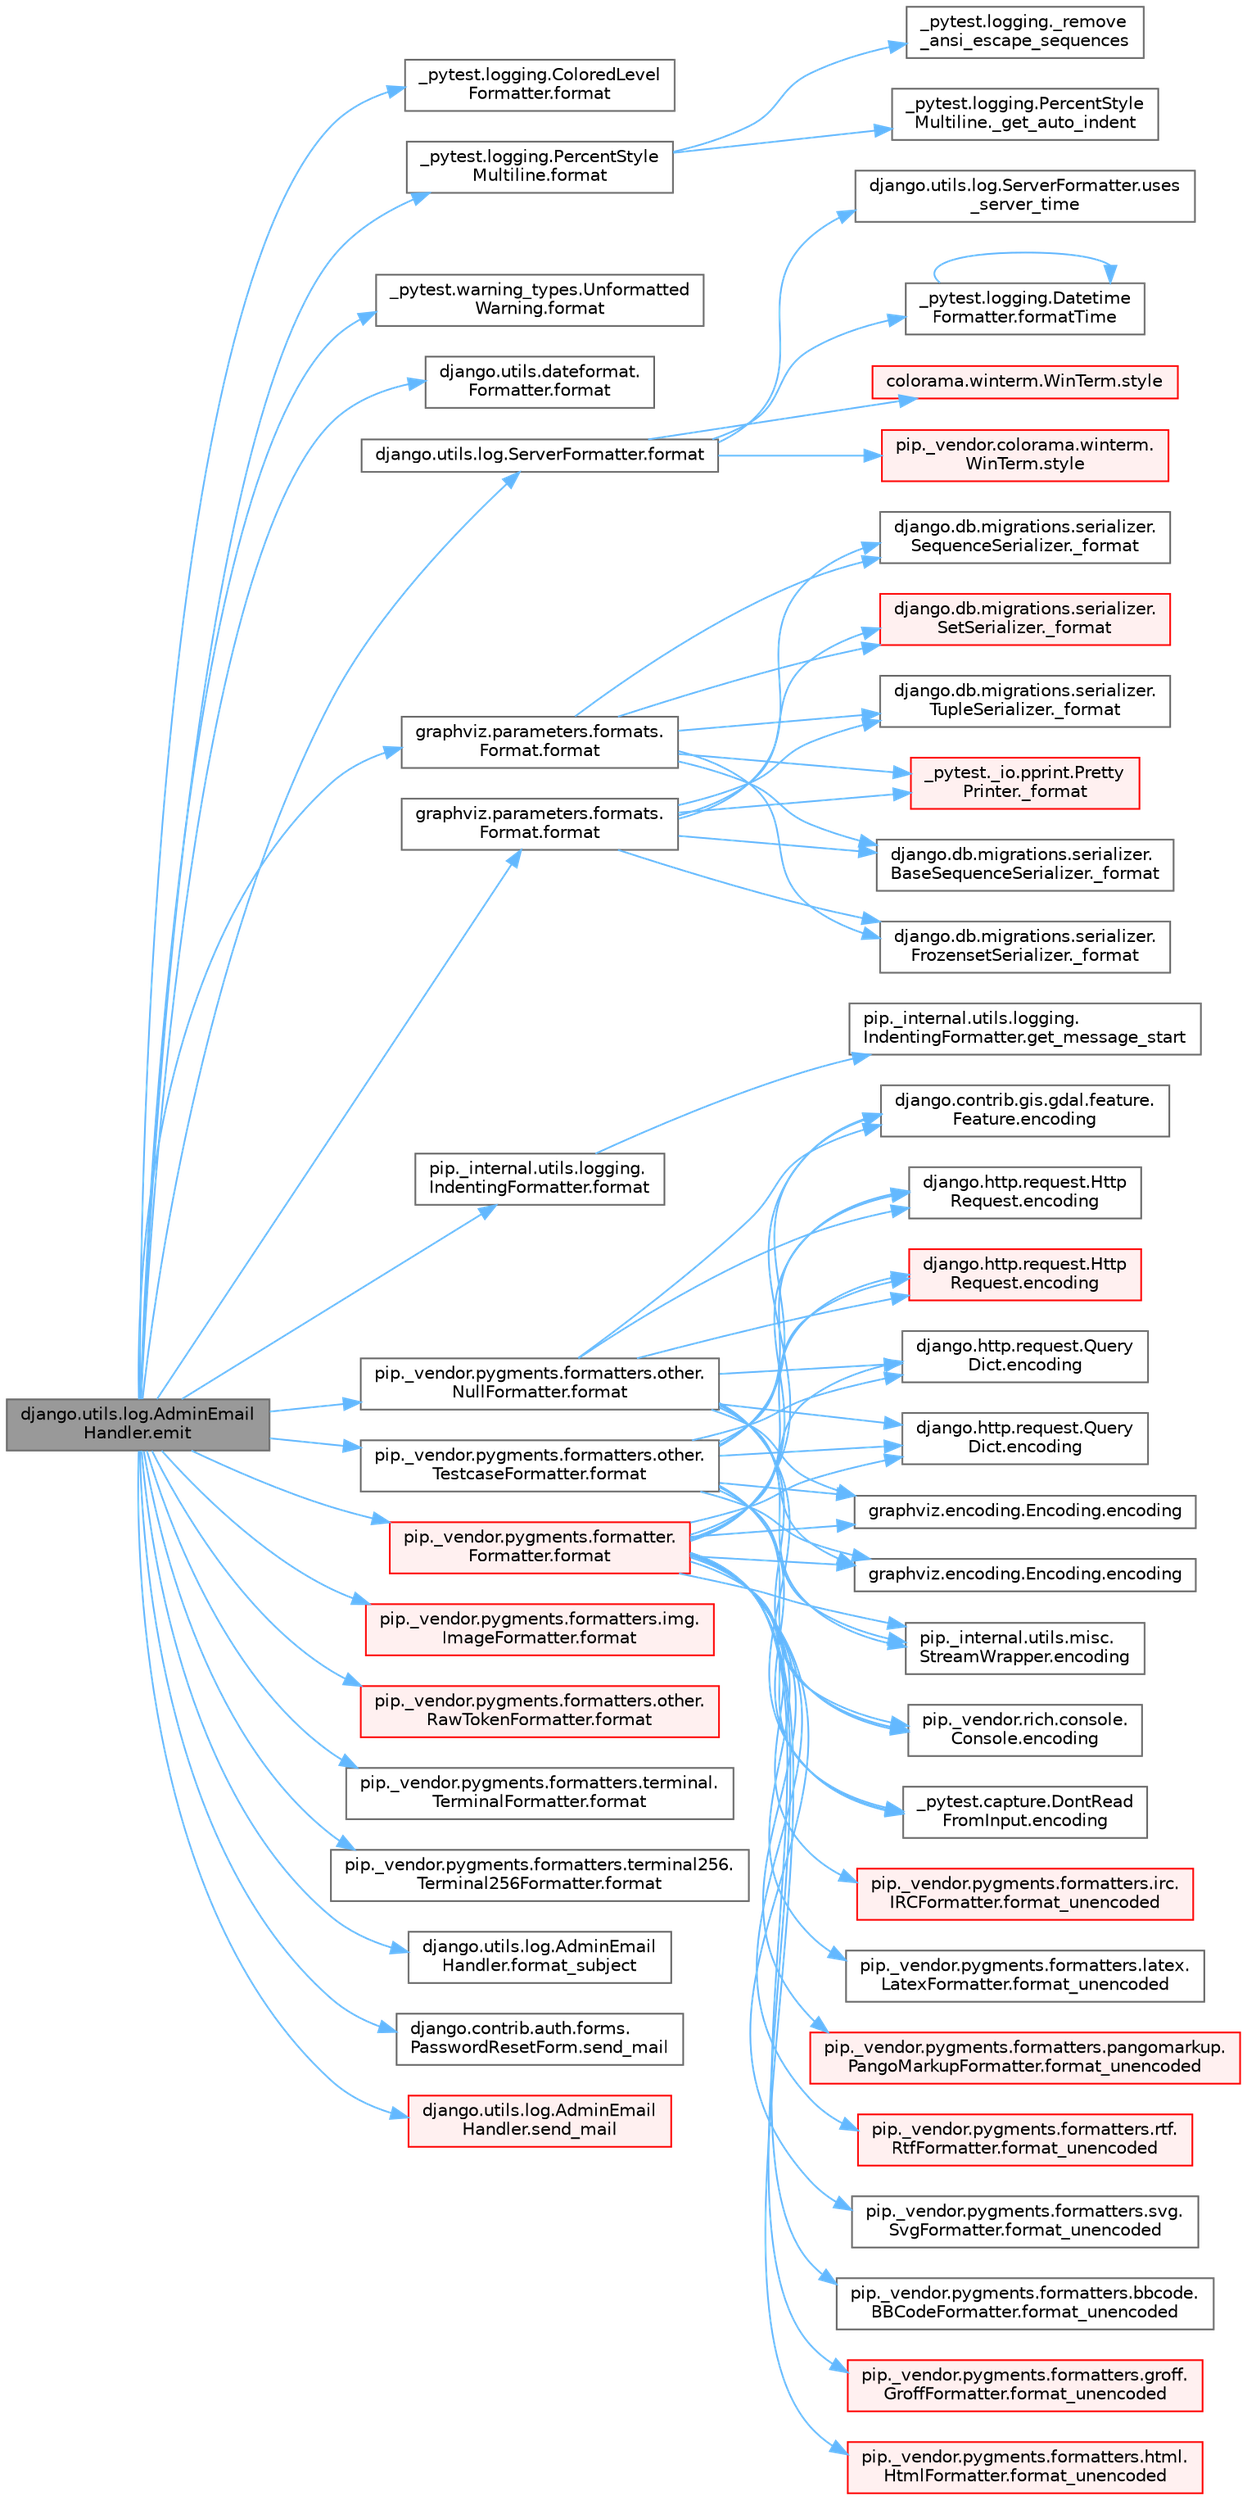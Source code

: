 digraph "django.utils.log.AdminEmailHandler.emit"
{
 // LATEX_PDF_SIZE
  bgcolor="transparent";
  edge [fontname=Helvetica,fontsize=10,labelfontname=Helvetica,labelfontsize=10];
  node [fontname=Helvetica,fontsize=10,shape=box,height=0.2,width=0.4];
  rankdir="LR";
  Node1 [id="Node000001",label="django.utils.log.AdminEmail\lHandler.emit",height=0.2,width=0.4,color="gray40", fillcolor="grey60", style="filled", fontcolor="black",tooltip=" "];
  Node1 -> Node2 [id="edge1_Node000001_Node000002",color="steelblue1",style="solid",tooltip=" "];
  Node2 [id="Node000002",label="_pytest.logging.ColoredLevel\lFormatter.format",height=0.2,width=0.4,color="grey40", fillcolor="white", style="filled",URL="$class__pytest_1_1logging_1_1_colored_level_formatter.html#a3154efa53ed22195e45e0ff6baa854ee",tooltip=" "];
  Node1 -> Node3 [id="edge2_Node000001_Node000003",color="steelblue1",style="solid",tooltip=" "];
  Node3 [id="Node000003",label="_pytest.logging.PercentStyle\lMultiline.format",height=0.2,width=0.4,color="grey40", fillcolor="white", style="filled",URL="$class__pytest_1_1logging_1_1_percent_style_multiline.html#abb14f6a8681d6c6d1d77ac62d0dec148",tooltip=" "];
  Node3 -> Node4 [id="edge3_Node000003_Node000004",color="steelblue1",style="solid",tooltip=" "];
  Node4 [id="Node000004",label="_pytest.logging.PercentStyle\lMultiline._get_auto_indent",height=0.2,width=0.4,color="grey40", fillcolor="white", style="filled",URL="$class__pytest_1_1logging_1_1_percent_style_multiline.html#a437c59852a584fdbc86afd4881ba652c",tooltip=" "];
  Node3 -> Node5 [id="edge4_Node000003_Node000005",color="steelblue1",style="solid",tooltip=" "];
  Node5 [id="Node000005",label="_pytest.logging._remove\l_ansi_escape_sequences",height=0.2,width=0.4,color="grey40", fillcolor="white", style="filled",URL="$namespace__pytest_1_1logging.html#a1d62e543c7b5c0623fc03bac50195964",tooltip=" "];
  Node1 -> Node6 [id="edge5_Node000001_Node000006",color="steelblue1",style="solid",tooltip=" "];
  Node6 [id="Node000006",label="_pytest.warning_types.Unformatted\lWarning.format",height=0.2,width=0.4,color="grey40", fillcolor="white", style="filled",URL="$class__pytest_1_1warning__types_1_1_unformatted_warning.html#a458dc97de342e3ba4dbc8059a6f230a4",tooltip=" "];
  Node1 -> Node7 [id="edge6_Node000001_Node000007",color="steelblue1",style="solid",tooltip=" "];
  Node7 [id="Node000007",label="django.utils.dateformat.\lFormatter.format",height=0.2,width=0.4,color="grey40", fillcolor="white", style="filled",URL="$classdjango_1_1utils_1_1dateformat_1_1_formatter.html#a3dce29baf6a69f68ce83ce1122904e5a",tooltip=" "];
  Node1 -> Node8 [id="edge7_Node000001_Node000008",color="steelblue1",style="solid",tooltip=" "];
  Node8 [id="Node000008",label="django.utils.log.ServerFormatter.format",height=0.2,width=0.4,color="grey40", fillcolor="white", style="filled",URL="$classdjango_1_1utils_1_1log_1_1_server_formatter.html#a0d8ef7ec5e5f76b1da8d16759ccdc5a3",tooltip=" "];
  Node8 -> Node9 [id="edge8_Node000008_Node000009",color="steelblue1",style="solid",tooltip=" "];
  Node9 [id="Node000009",label="_pytest.logging.Datetime\lFormatter.formatTime",height=0.2,width=0.4,color="grey40", fillcolor="white", style="filled",URL="$class__pytest_1_1logging_1_1_datetime_formatter.html#ad1340677e5c8e80b6e826d0e0c2097c5",tooltip=" "];
  Node9 -> Node9 [id="edge9_Node000009_Node000009",color="steelblue1",style="solid",tooltip=" "];
  Node8 -> Node10 [id="edge10_Node000008_Node000010",color="steelblue1",style="solid",tooltip=" "];
  Node10 [id="Node000010",label="colorama.winterm.WinTerm.style",height=0.2,width=0.4,color="red", fillcolor="#FFF0F0", style="filled",URL="$classcolorama_1_1winterm_1_1_win_term.html#a506343ed97737721f4046d5e741a8b2c",tooltip=" "];
  Node8 -> Node15 [id="edge11_Node000008_Node000015",color="steelblue1",style="solid",tooltip=" "];
  Node15 [id="Node000015",label="pip._vendor.colorama.winterm.\lWinTerm.style",height=0.2,width=0.4,color="red", fillcolor="#FFF0F0", style="filled",URL="$classpip_1_1__vendor_1_1colorama_1_1winterm_1_1_win_term.html#a942dc25f8c2ec982d2ff799ec02ec593",tooltip=" "];
  Node8 -> Node16 [id="edge12_Node000008_Node000016",color="steelblue1",style="solid",tooltip=" "];
  Node16 [id="Node000016",label="django.utils.log.ServerFormatter.uses\l_server_time",height=0.2,width=0.4,color="grey40", fillcolor="white", style="filled",URL="$classdjango_1_1utils_1_1log_1_1_server_formatter.html#a6e2d294b3922a43ffa055307e71defe4",tooltip=" "];
  Node1 -> Node17 [id="edge13_Node000001_Node000017",color="steelblue1",style="solid",tooltip=" "];
  Node17 [id="Node000017",label="graphviz.parameters.formats.\lFormat.format",height=0.2,width=0.4,color="grey40", fillcolor="white", style="filled",URL="$classgraphviz_1_1parameters_1_1formats_1_1_format.html#ab14cf581c3f1dfbcb2cd5aca85cdfe6d",tooltip=" "];
  Node17 -> Node18 [id="edge14_Node000017_Node000018",color="steelblue1",style="solid",tooltip=" "];
  Node18 [id="Node000018",label="_pytest._io.pprint.Pretty\lPrinter._format",height=0.2,width=0.4,color="red", fillcolor="#FFF0F0", style="filled",URL="$class__pytest_1_1__io_1_1pprint_1_1_pretty_printer.html#a355f3e8e9d415a6e10dc2b4bca5ce2cf",tooltip=" "];
  Node17 -> Node21 [id="edge15_Node000017_Node000021",color="steelblue1",style="solid",tooltip=" "];
  Node21 [id="Node000021",label="django.db.migrations.serializer.\lBaseSequenceSerializer._format",height=0.2,width=0.4,color="grey40", fillcolor="white", style="filled",URL="$classdjango_1_1db_1_1migrations_1_1serializer_1_1_base_sequence_serializer.html#abb9b3b91fdaeadae121f734931d29c54",tooltip=" "];
  Node17 -> Node22 [id="edge16_Node000017_Node000022",color="steelblue1",style="solid",tooltip=" "];
  Node22 [id="Node000022",label="django.db.migrations.serializer.\lFrozensetSerializer._format",height=0.2,width=0.4,color="grey40", fillcolor="white", style="filled",URL="$classdjango_1_1db_1_1migrations_1_1serializer_1_1_frozenset_serializer.html#ad4277517a475df5fe6ad5664b8ee8b6d",tooltip=" "];
  Node17 -> Node23 [id="edge17_Node000017_Node000023",color="steelblue1",style="solid",tooltip=" "];
  Node23 [id="Node000023",label="django.db.migrations.serializer.\lSequenceSerializer._format",height=0.2,width=0.4,color="grey40", fillcolor="white", style="filled",URL="$classdjango_1_1db_1_1migrations_1_1serializer_1_1_sequence_serializer.html#a5c74914573e3d7b5c2618f095f8d6bfb",tooltip=" "];
  Node17 -> Node24 [id="edge18_Node000017_Node000024",color="steelblue1",style="solid",tooltip=" "];
  Node24 [id="Node000024",label="django.db.migrations.serializer.\lSetSerializer._format",height=0.2,width=0.4,color="red", fillcolor="#FFF0F0", style="filled",URL="$classdjango_1_1db_1_1migrations_1_1serializer_1_1_set_serializer.html#a1d6076a3f50e13eb091ca873f4e98a04",tooltip=" "];
  Node17 -> Node3543 [id="edge19_Node000017_Node003543",color="steelblue1",style="solid",tooltip=" "];
  Node3543 [id="Node003543",label="django.db.migrations.serializer.\lTupleSerializer._format",height=0.2,width=0.4,color="grey40", fillcolor="white", style="filled",URL="$classdjango_1_1db_1_1migrations_1_1serializer_1_1_tuple_serializer.html#adedc291614a14f5399c01a6026eed276",tooltip=" "];
  Node1 -> Node3546 [id="edge20_Node000001_Node003546",color="steelblue1",style="solid",tooltip=" "];
  Node3546 [id="Node003546",label="graphviz.parameters.formats.\lFormat.format",height=0.2,width=0.4,color="grey40", fillcolor="white", style="filled",URL="$classgraphviz_1_1parameters_1_1formats_1_1_format.html#a3299ef91ebe171a2c6cf17e40e56fe20",tooltip=" "];
  Node3546 -> Node18 [id="edge21_Node003546_Node000018",color="steelblue1",style="solid",tooltip=" "];
  Node3546 -> Node21 [id="edge22_Node003546_Node000021",color="steelblue1",style="solid",tooltip=" "];
  Node3546 -> Node22 [id="edge23_Node003546_Node000022",color="steelblue1",style="solid",tooltip=" "];
  Node3546 -> Node23 [id="edge24_Node003546_Node000023",color="steelblue1",style="solid",tooltip=" "];
  Node3546 -> Node24 [id="edge25_Node003546_Node000024",color="steelblue1",style="solid",tooltip=" "];
  Node3546 -> Node3543 [id="edge26_Node003546_Node003543",color="steelblue1",style="solid",tooltip=" "];
  Node1 -> Node3547 [id="edge27_Node000001_Node003547",color="steelblue1",style="solid",tooltip=" "];
  Node3547 [id="Node003547",label="pip._internal.utils.logging.\lIndentingFormatter.format",height=0.2,width=0.4,color="grey40", fillcolor="white", style="filled",URL="$classpip_1_1__internal_1_1utils_1_1logging_1_1_indenting_formatter.html#a940113926ebf6558a27f2f54905d8d4c",tooltip=" "];
  Node3547 -> Node3548 [id="edge28_Node003547_Node003548",color="steelblue1",style="solid",tooltip=" "];
  Node3548 [id="Node003548",label="pip._internal.utils.logging.\lIndentingFormatter.get_message_start",height=0.2,width=0.4,color="grey40", fillcolor="white", style="filled",URL="$classpip_1_1__internal_1_1utils_1_1logging_1_1_indenting_formatter.html#af4e804c5ebf6fdd402d5df0e107fa43c",tooltip=" "];
  Node1 -> Node3549 [id="edge29_Node000001_Node003549",color="steelblue1",style="solid",tooltip=" "];
  Node3549 [id="Node003549",label="pip._vendor.pygments.formatter.\lFormatter.format",height=0.2,width=0.4,color="red", fillcolor="#FFF0F0", style="filled",URL="$classpip_1_1__vendor_1_1pygments_1_1formatter_1_1_formatter.html#a11054ddaa650b704c79f1ea0500b1e1e",tooltip=" "];
  Node3549 -> Node413 [id="edge30_Node003549_Node000413",color="steelblue1",style="solid",tooltip=" "];
  Node413 [id="Node000413",label="_pytest.capture.DontRead\lFromInput.encoding",height=0.2,width=0.4,color="grey40", fillcolor="white", style="filled",URL="$class__pytest_1_1capture_1_1_dont_read_from_input.html#a40a0e1b26db1f2cf579f1ab5d3903097",tooltip=" "];
  Node3549 -> Node414 [id="edge31_Node003549_Node000414",color="steelblue1",style="solid",tooltip=" "];
  Node414 [id="Node000414",label="django.contrib.gis.gdal.feature.\lFeature.encoding",height=0.2,width=0.4,color="grey40", fillcolor="white", style="filled",URL="$classdjango_1_1contrib_1_1gis_1_1gdal_1_1feature_1_1_feature.html#a61ef7866406f46787c45d0040e4f2588",tooltip=" "];
  Node3549 -> Node415 [id="edge32_Node003549_Node000415",color="steelblue1",style="solid",tooltip=" "];
  Node415 [id="Node000415",label="django.http.request.Http\lRequest.encoding",height=0.2,width=0.4,color="grey40", fillcolor="white", style="filled",URL="$classdjango_1_1http_1_1request_1_1_http_request.html#affc440df209dd1fb33d63b8fce39f3b2",tooltip=" "];
  Node3549 -> Node416 [id="edge33_Node003549_Node000416",color="steelblue1",style="solid",tooltip=" "];
  Node416 [id="Node000416",label="django.http.request.Http\lRequest.encoding",height=0.2,width=0.4,color="red", fillcolor="#FFF0F0", style="filled",URL="$classdjango_1_1http_1_1request_1_1_http_request.html#a09c32945992a963608d955c2618ead79",tooltip=" "];
  Node3549 -> Node420 [id="edge34_Node003549_Node000420",color="steelblue1",style="solid",tooltip=" "];
  Node420 [id="Node000420",label="django.http.request.Query\lDict.encoding",height=0.2,width=0.4,color="grey40", fillcolor="white", style="filled",URL="$classdjango_1_1http_1_1request_1_1_query_dict.html#ae1a9e4aa8ebe4d1dd0aa02e9388b0acd",tooltip=" "];
  Node3549 -> Node421 [id="edge35_Node003549_Node000421",color="steelblue1",style="solid",tooltip=" "];
  Node421 [id="Node000421",label="django.http.request.Query\lDict.encoding",height=0.2,width=0.4,color="grey40", fillcolor="white", style="filled",URL="$classdjango_1_1http_1_1request_1_1_query_dict.html#aade836c6d0fadbe21ef181917ca28ea8",tooltip=" "];
  Node3549 -> Node422 [id="edge36_Node003549_Node000422",color="steelblue1",style="solid",tooltip=" "];
  Node422 [id="Node000422",label="graphviz.encoding.Encoding.encoding",height=0.2,width=0.4,color="grey40", fillcolor="white", style="filled",URL="$classgraphviz_1_1encoding_1_1_encoding.html#a4be64c43fe62823ffb51d9d4706f3c3d",tooltip=" "];
  Node3549 -> Node423 [id="edge37_Node003549_Node000423",color="steelblue1",style="solid",tooltip=" "];
  Node423 [id="Node000423",label="graphviz.encoding.Encoding.encoding",height=0.2,width=0.4,color="grey40", fillcolor="white", style="filled",URL="$classgraphviz_1_1encoding_1_1_encoding.html#ade16bad413f6cc9b3776aa3c580e7251",tooltip=" "];
  Node3549 -> Node424 [id="edge38_Node003549_Node000424",color="steelblue1",style="solid",tooltip=" "];
  Node424 [id="Node000424",label="pip._internal.utils.misc.\lStreamWrapper.encoding",height=0.2,width=0.4,color="grey40", fillcolor="white", style="filled",URL="$classpip_1_1__internal_1_1utils_1_1misc_1_1_stream_wrapper.html#ae516d377684b88c1d5ed9b0b670a2a0b",tooltip=" "];
  Node3549 -> Node425 [id="edge39_Node003549_Node000425",color="steelblue1",style="solid",tooltip=" "];
  Node425 [id="Node000425",label="pip._vendor.rich.console.\lConsole.encoding",height=0.2,width=0.4,color="grey40", fillcolor="white", style="filled",URL="$classpip_1_1__vendor_1_1rich_1_1console_1_1_console.html#aaa95f0495607d199f34c4ebd90ea1cfe",tooltip=" "];
  Node3549 -> Node3550 [id="edge40_Node003549_Node003550",color="steelblue1",style="solid",tooltip=" "];
  Node3550 [id="Node003550",label="pip._vendor.pygments.formatters.bbcode.\lBBCodeFormatter.format_unencoded",height=0.2,width=0.4,color="grey40", fillcolor="white", style="filled",URL="$classpip_1_1__vendor_1_1pygments_1_1formatters_1_1bbcode_1_1_b_b_code_formatter.html#aaa067a53f7493636e65def5961e4d422",tooltip=" "];
  Node3549 -> Node3551 [id="edge41_Node003549_Node003551",color="steelblue1",style="solid",tooltip=" "];
  Node3551 [id="Node003551",label="pip._vendor.pygments.formatters.groff.\lGroffFormatter.format_unencoded",height=0.2,width=0.4,color="red", fillcolor="#FFF0F0", style="filled",URL="$classpip_1_1__vendor_1_1pygments_1_1formatters_1_1groff_1_1_groff_formatter.html#a7cf1f01b75aa6d5b579dcef32ae2ef8f",tooltip=" "];
  Node3549 -> Node3636 [id="edge42_Node003549_Node003636",color="steelblue1",style="solid",tooltip=" "];
  Node3636 [id="Node003636",label="pip._vendor.pygments.formatters.html.\lHtmlFormatter.format_unencoded",height=0.2,width=0.4,color="red", fillcolor="#FFF0F0", style="filled",URL="$classpip_1_1__vendor_1_1pygments_1_1formatters_1_1html_1_1_html_formatter.html#a296a51115f9ec5f6663333a86e0df5b0",tooltip=" "];
  Node3549 -> Node3652 [id="edge43_Node003549_Node003652",color="steelblue1",style="solid",tooltip=" "];
  Node3652 [id="Node003652",label="pip._vendor.pygments.formatters.irc.\lIRCFormatter.format_unencoded",height=0.2,width=0.4,color="red", fillcolor="#FFF0F0", style="filled",URL="$classpip_1_1__vendor_1_1pygments_1_1formatters_1_1irc_1_1_i_r_c_formatter.html#ad92c251421fc4d1447b4300c941c9faa",tooltip=" "];
  Node3549 -> Node3654 [id="edge44_Node003549_Node003654",color="steelblue1",style="solid",tooltip=" "];
  Node3654 [id="Node003654",label="pip._vendor.pygments.formatters.latex.\lLatexFormatter.format_unencoded",height=0.2,width=0.4,color="grey40", fillcolor="white", style="filled",URL="$classpip_1_1__vendor_1_1pygments_1_1formatters_1_1latex_1_1_latex_formatter.html#afa959a71db3ff4c501c1ca11c05421cb",tooltip=" "];
  Node3549 -> Node3655 [id="edge45_Node003549_Node003655",color="steelblue1",style="solid",tooltip=" "];
  Node3655 [id="Node003655",label="pip._vendor.pygments.formatters.pangomarkup.\lPangoMarkupFormatter.format_unencoded",height=0.2,width=0.4,color="red", fillcolor="#FFF0F0", style="filled",URL="$classpip_1_1__vendor_1_1pygments_1_1formatters_1_1pangomarkup_1_1_pango_markup_formatter.html#a5f7d27c1cb801d582a7a226283a45243",tooltip=" "];
  Node3549 -> Node3657 [id="edge46_Node003549_Node003657",color="steelblue1",style="solid",tooltip=" "];
  Node3657 [id="Node003657",label="pip._vendor.pygments.formatters.rtf.\lRtfFormatter.format_unencoded",height=0.2,width=0.4,color="red", fillcolor="#FFF0F0", style="filled",URL="$classpip_1_1__vendor_1_1pygments_1_1formatters_1_1rtf_1_1_rtf_formatter.html#a9a12c4c64fb5c887fa05f3953d6538f7",tooltip=" "];
  Node3549 -> Node3659 [id="edge47_Node003549_Node003659",color="steelblue1",style="solid",tooltip=" "];
  Node3659 [id="Node003659",label="pip._vendor.pygments.formatters.svg.\lSvgFormatter.format_unencoded",height=0.2,width=0.4,color="grey40", fillcolor="white", style="filled",URL="$classpip_1_1__vendor_1_1pygments_1_1formatters_1_1svg_1_1_svg_formatter.html#a1bfad46dc6f96dccbb5427ad232c9de4",tooltip=" "];
  Node1 -> Node3663 [id="edge48_Node000001_Node003663",color="steelblue1",style="solid",tooltip=" "];
  Node3663 [id="Node003663",label="pip._vendor.pygments.formatters.img.\lImageFormatter.format",height=0.2,width=0.4,color="red", fillcolor="#FFF0F0", style="filled",URL="$classpip_1_1__vendor_1_1pygments_1_1formatters_1_1img_1_1_image_formatter.html#a169e809cf47aba6b13231d4807e43717",tooltip=" "];
  Node1 -> Node3678 [id="edge49_Node000001_Node003678",color="steelblue1",style="solid",tooltip=" "];
  Node3678 [id="Node003678",label="pip._vendor.pygments.formatters.other.\lNullFormatter.format",height=0.2,width=0.4,color="grey40", fillcolor="white", style="filled",URL="$classpip_1_1__vendor_1_1pygments_1_1formatters_1_1other_1_1_null_formatter.html#af80b2d23b52b5000c07970e5468b5515",tooltip=" "];
  Node3678 -> Node413 [id="edge50_Node003678_Node000413",color="steelblue1",style="solid",tooltip=" "];
  Node3678 -> Node414 [id="edge51_Node003678_Node000414",color="steelblue1",style="solid",tooltip=" "];
  Node3678 -> Node415 [id="edge52_Node003678_Node000415",color="steelblue1",style="solid",tooltip=" "];
  Node3678 -> Node416 [id="edge53_Node003678_Node000416",color="steelblue1",style="solid",tooltip=" "];
  Node3678 -> Node420 [id="edge54_Node003678_Node000420",color="steelblue1",style="solid",tooltip=" "];
  Node3678 -> Node421 [id="edge55_Node003678_Node000421",color="steelblue1",style="solid",tooltip=" "];
  Node3678 -> Node422 [id="edge56_Node003678_Node000422",color="steelblue1",style="solid",tooltip=" "];
  Node3678 -> Node423 [id="edge57_Node003678_Node000423",color="steelblue1",style="solid",tooltip=" "];
  Node3678 -> Node424 [id="edge58_Node003678_Node000424",color="steelblue1",style="solid",tooltip=" "];
  Node3678 -> Node425 [id="edge59_Node003678_Node000425",color="steelblue1",style="solid",tooltip=" "];
  Node1 -> Node3679 [id="edge60_Node000001_Node003679",color="steelblue1",style="solid",tooltip=" "];
  Node3679 [id="Node003679",label="pip._vendor.pygments.formatters.other.\lRawTokenFormatter.format",height=0.2,width=0.4,color="red", fillcolor="#FFF0F0", style="filled",URL="$classpip_1_1__vendor_1_1pygments_1_1formatters_1_1other_1_1_raw_token_formatter.html#a98cd5202321be47ee2fcb31038a40c38",tooltip=" "];
  Node1 -> Node3684 [id="edge61_Node000001_Node003684",color="steelblue1",style="solid",tooltip=" "];
  Node3684 [id="Node003684",label="pip._vendor.pygments.formatters.other.\lTestcaseFormatter.format",height=0.2,width=0.4,color="grey40", fillcolor="white", style="filled",URL="$classpip_1_1__vendor_1_1pygments_1_1formatters_1_1other_1_1_testcase_formatter.html#a430164407c4caeafdafa4bb7b9645082",tooltip=" "];
  Node3684 -> Node413 [id="edge62_Node003684_Node000413",color="steelblue1",style="solid",tooltip=" "];
  Node3684 -> Node414 [id="edge63_Node003684_Node000414",color="steelblue1",style="solid",tooltip=" "];
  Node3684 -> Node415 [id="edge64_Node003684_Node000415",color="steelblue1",style="solid",tooltip=" "];
  Node3684 -> Node416 [id="edge65_Node003684_Node000416",color="steelblue1",style="solid",tooltip=" "];
  Node3684 -> Node420 [id="edge66_Node003684_Node000420",color="steelblue1",style="solid",tooltip=" "];
  Node3684 -> Node421 [id="edge67_Node003684_Node000421",color="steelblue1",style="solid",tooltip=" "];
  Node3684 -> Node422 [id="edge68_Node003684_Node000422",color="steelblue1",style="solid",tooltip=" "];
  Node3684 -> Node423 [id="edge69_Node003684_Node000423",color="steelblue1",style="solid",tooltip=" "];
  Node3684 -> Node424 [id="edge70_Node003684_Node000424",color="steelblue1",style="solid",tooltip=" "];
  Node3684 -> Node425 [id="edge71_Node003684_Node000425",color="steelblue1",style="solid",tooltip=" "];
  Node1 -> Node3685 [id="edge72_Node000001_Node003685",color="steelblue1",style="solid",tooltip=" "];
  Node3685 [id="Node003685",label="pip._vendor.pygments.formatters.terminal.\lTerminalFormatter.format",height=0.2,width=0.4,color="grey40", fillcolor="white", style="filled",URL="$classpip_1_1__vendor_1_1pygments_1_1formatters_1_1terminal_1_1_terminal_formatter.html#ae9abcdc470c824c9033f866f80874be3",tooltip=" "];
  Node1 -> Node3686 [id="edge73_Node000001_Node003686",color="steelblue1",style="solid",tooltip=" "];
  Node3686 [id="Node003686",label="pip._vendor.pygments.formatters.terminal256.\lTerminal256Formatter.format",height=0.2,width=0.4,color="grey40", fillcolor="white", style="filled",URL="$classpip_1_1__vendor_1_1pygments_1_1formatters_1_1terminal256_1_1_terminal256_formatter.html#ae00b96c07fd7c57a7e6db54665af2d5f",tooltip=" "];
  Node1 -> Node4526 [id="edge74_Node000001_Node004526",color="steelblue1",style="solid",tooltip=" "];
  Node4526 [id="Node004526",label="django.utils.log.AdminEmail\lHandler.format_subject",height=0.2,width=0.4,color="grey40", fillcolor="white", style="filled",URL="$classdjango_1_1utils_1_1log_1_1_admin_email_handler.html#a89dd67cd1be57ca9e3207a87e84b29c9",tooltip=" "];
  Node1 -> Node2836 [id="edge75_Node000001_Node002836",color="steelblue1",style="solid",tooltip=" "];
  Node2836 [id="Node002836",label="django.contrib.auth.forms.\lPasswordResetForm.send_mail",height=0.2,width=0.4,color="grey40", fillcolor="white", style="filled",URL="$classdjango_1_1contrib_1_1auth_1_1forms_1_1_password_reset_form.html#acf9aa636aeb9d557b51a51943747f859",tooltip=" "];
  Node1 -> Node2837 [id="edge76_Node000001_Node002837",color="steelblue1",style="solid",tooltip=" "];
  Node2837 [id="Node002837",label="django.utils.log.AdminEmail\lHandler.send_mail",height=0.2,width=0.4,color="red", fillcolor="#FFF0F0", style="filled",URL="$classdjango_1_1utils_1_1log_1_1_admin_email_handler.html#a0e638d67e4b208c2b06946f7348d8df6",tooltip=" "];
}
